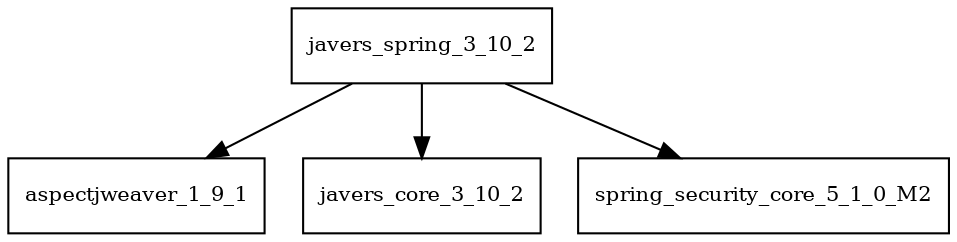 digraph javers_spring_3_10_2_dependencies {
  node [shape = box, fontsize=10.0];
  javers_spring_3_10_2 -> aspectjweaver_1_9_1;
  javers_spring_3_10_2 -> javers_core_3_10_2;
  javers_spring_3_10_2 -> spring_security_core_5_1_0_M2;
}
